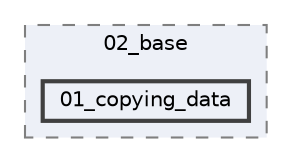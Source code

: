 digraph "/home/runner/work/machine-learning-compilers/machine-learning-compilers/src/submissions/02_base/01_copying_data"
{
 // LATEX_PDF_SIZE
  bgcolor="transparent";
  edge [fontname=Helvetica,fontsize=10,labelfontname=Helvetica,labelfontsize=10];
  node [fontname=Helvetica,fontsize=10,shape=box,height=0.2,width=0.4];
  compound=true
  subgraph clusterdir_8f3814d38748b7c73405fc75327b8ba3 {
    graph [ bgcolor="#edf0f7", pencolor="grey50", label="02_base", fontname=Helvetica,fontsize=10 style="filled,dashed", URL="dir_8f3814d38748b7c73405fc75327b8ba3.html",tooltip=""]
  dir_c8316a8095387fb8630d1f47c2e56ec5 [label="01_copying_data", fillcolor="#edf0f7", color="grey25", style="filled,bold", URL="dir_c8316a8095387fb8630d1f47c2e56ec5.html",tooltip=""];
  }
}
